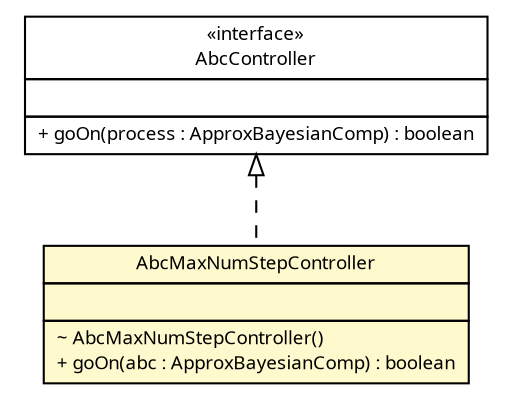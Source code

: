 #!/usr/local/bin/dot
#
# Class diagram 
# Generated by UMLGraph version R5_6 (http://www.umlgraph.org/)
#

digraph G {
	edge [fontname="Trebuchet MS",fontsize=10,labelfontname="Trebuchet MS",labelfontsize=10];
	node [fontname="Trebuchet MS",fontsize=10,shape=plaintext];
	nodesep=0.25;
	ranksep=0.5;
	// broadwick.abc.AbcMaxNumStepController
	c4261 [label=<<table title="broadwick.abc.AbcMaxNumStepController" border="0" cellborder="1" cellspacing="0" cellpadding="2" port="p" bgcolor="lemonChiffon" href="./AbcMaxNumStepController.html">
		<tr><td><table border="0" cellspacing="0" cellpadding="1">
<tr><td align="center" balign="center"><font face="Trebuchet MS"> AbcMaxNumStepController </font></td></tr>
		</table></td></tr>
		<tr><td><table border="0" cellspacing="0" cellpadding="1">
<tr><td align="left" balign="left">  </td></tr>
		</table></td></tr>
		<tr><td><table border="0" cellspacing="0" cellpadding="1">
<tr><td align="left" balign="left"> ~ AbcMaxNumStepController() </td></tr>
<tr><td align="left" balign="left"> + goOn(abc : ApproxBayesianComp) : boolean </td></tr>
		</table></td></tr>
		</table>>, URL="./AbcMaxNumStepController.html", fontname="Trebuchet MS", fontcolor="black", fontsize=9.0];
	// broadwick.abc.AbcController
	c4263 [label=<<table title="broadwick.abc.AbcController" border="0" cellborder="1" cellspacing="0" cellpadding="2" port="p" href="./AbcController.html">
		<tr><td><table border="0" cellspacing="0" cellpadding="1">
<tr><td align="center" balign="center"> &#171;interface&#187; </td></tr>
<tr><td align="center" balign="center"><font face="Trebuchet MS"> AbcController </font></td></tr>
		</table></td></tr>
		<tr><td><table border="0" cellspacing="0" cellpadding="1">
<tr><td align="left" balign="left">  </td></tr>
		</table></td></tr>
		<tr><td><table border="0" cellspacing="0" cellpadding="1">
<tr><td align="left" balign="left"> + goOn(process : ApproxBayesianComp) : boolean </td></tr>
		</table></td></tr>
		</table>>, URL="./AbcController.html", fontname="Trebuchet MS", fontcolor="black", fontsize=9.0];
	//broadwick.abc.AbcMaxNumStepController implements broadwick.abc.AbcController
	c4263:p -> c4261:p [dir=back,arrowtail=empty,style=dashed];
}

